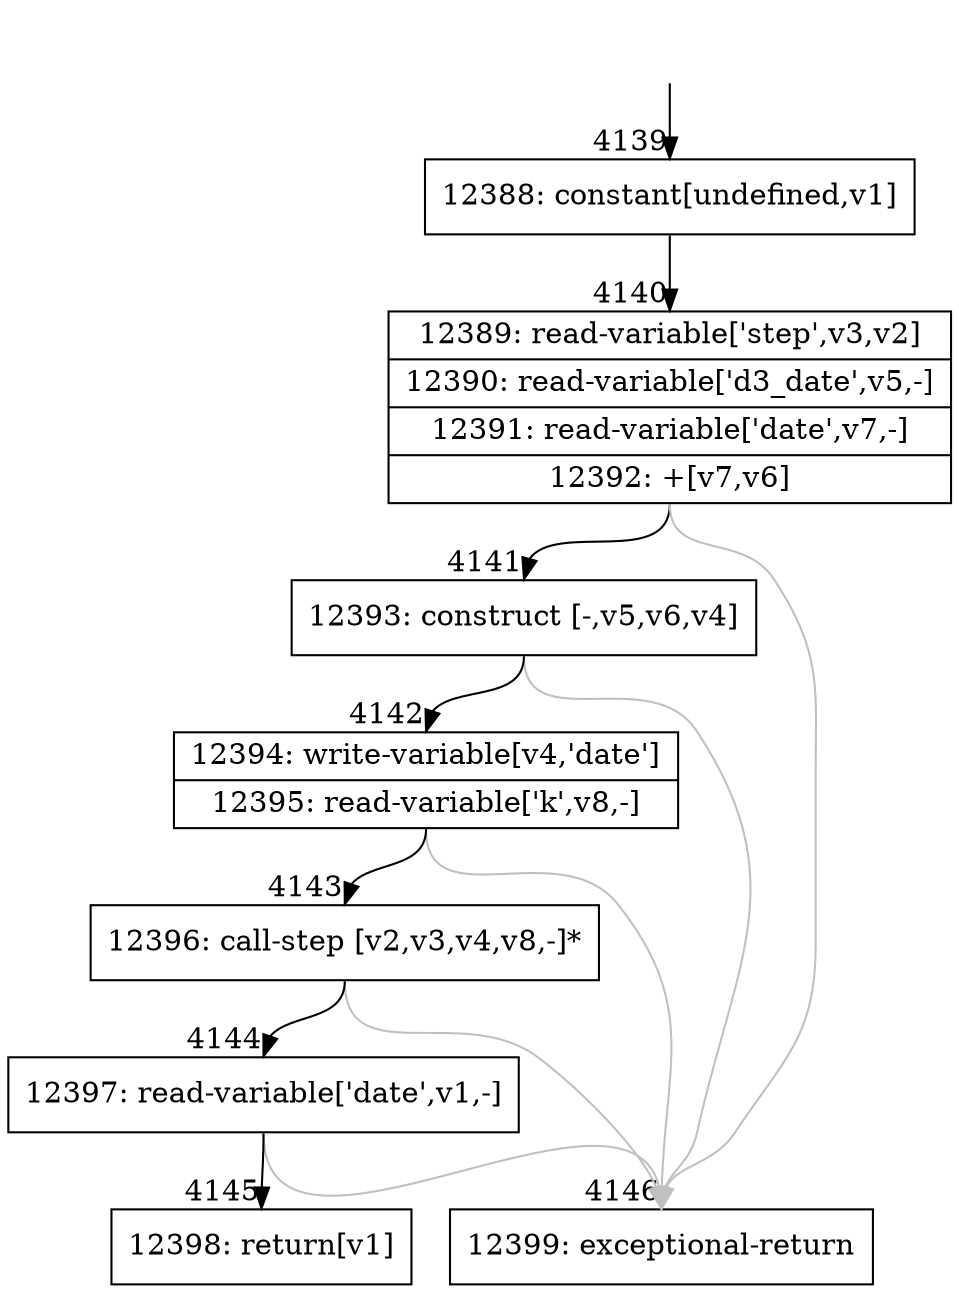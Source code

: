 digraph {
rankdir="TD"
BB_entry385[shape=none,label=""];
BB_entry385 -> BB4139 [tailport=s, headport=n, headlabel="    4139"]
BB4139 [shape=record label="{12388: constant[undefined,v1]}" ] 
BB4139 -> BB4140 [tailport=s, headport=n, headlabel="      4140"]
BB4140 [shape=record label="{12389: read-variable['step',v3,v2]|12390: read-variable['d3_date',v5,-]|12391: read-variable['date',v7,-]|12392: +[v7,v6]}" ] 
BB4140 -> BB4141 [tailport=s, headport=n, headlabel="      4141"]
BB4140 -> BB4146 [tailport=s, headport=n, color=gray, headlabel="      4146"]
BB4141 [shape=record label="{12393: construct [-,v5,v6,v4]}" ] 
BB4141 -> BB4142 [tailport=s, headport=n, headlabel="      4142"]
BB4141 -> BB4146 [tailport=s, headport=n, color=gray]
BB4142 [shape=record label="{12394: write-variable[v4,'date']|12395: read-variable['k',v8,-]}" ] 
BB4142 -> BB4143 [tailport=s, headport=n, headlabel="      4143"]
BB4142 -> BB4146 [tailport=s, headport=n, color=gray]
BB4143 [shape=record label="{12396: call-step [v2,v3,v4,v8,-]*}" ] 
BB4143 -> BB4144 [tailport=s, headport=n, headlabel="      4144"]
BB4143 -> BB4146 [tailport=s, headport=n, color=gray]
BB4144 [shape=record label="{12397: read-variable['date',v1,-]}" ] 
BB4144 -> BB4145 [tailport=s, headport=n, headlabel="      4145"]
BB4144 -> BB4146 [tailport=s, headport=n, color=gray]
BB4145 [shape=record label="{12398: return[v1]}" ] 
BB4146 [shape=record label="{12399: exceptional-return}" ] 
//#$~ 2408
}
